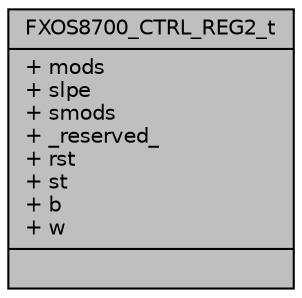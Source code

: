 digraph "FXOS8700_CTRL_REG2_t"
{
  edge [fontname="Helvetica",fontsize="10",labelfontname="Helvetica",labelfontsize="10"];
  node [fontname="Helvetica",fontsize="10",shape=record];
  Node1 [label="{FXOS8700_CTRL_REG2_t\n|+ mods\l+ slpe\l+ smods\l+ _reserved_\l+ rst\l+ st\l+ b\l+ w\l|}",height=0.2,width=0.4,color="black", fillcolor="grey75", style="filled", fontcolor="black"];
}
